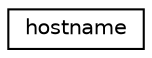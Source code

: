digraph "Graphical Class Hierarchy"
{
  edge [fontname="Helvetica",fontsize="10",labelfontname="Helvetica",labelfontsize="10"];
  node [fontname="Helvetica",fontsize="10",shape=record];
  rankdir="LR";
  Node0 [label="hostname",height=0.2,width=0.4,color="black", fillcolor="white", style="filled",URL="$structhostname.html"];
}
